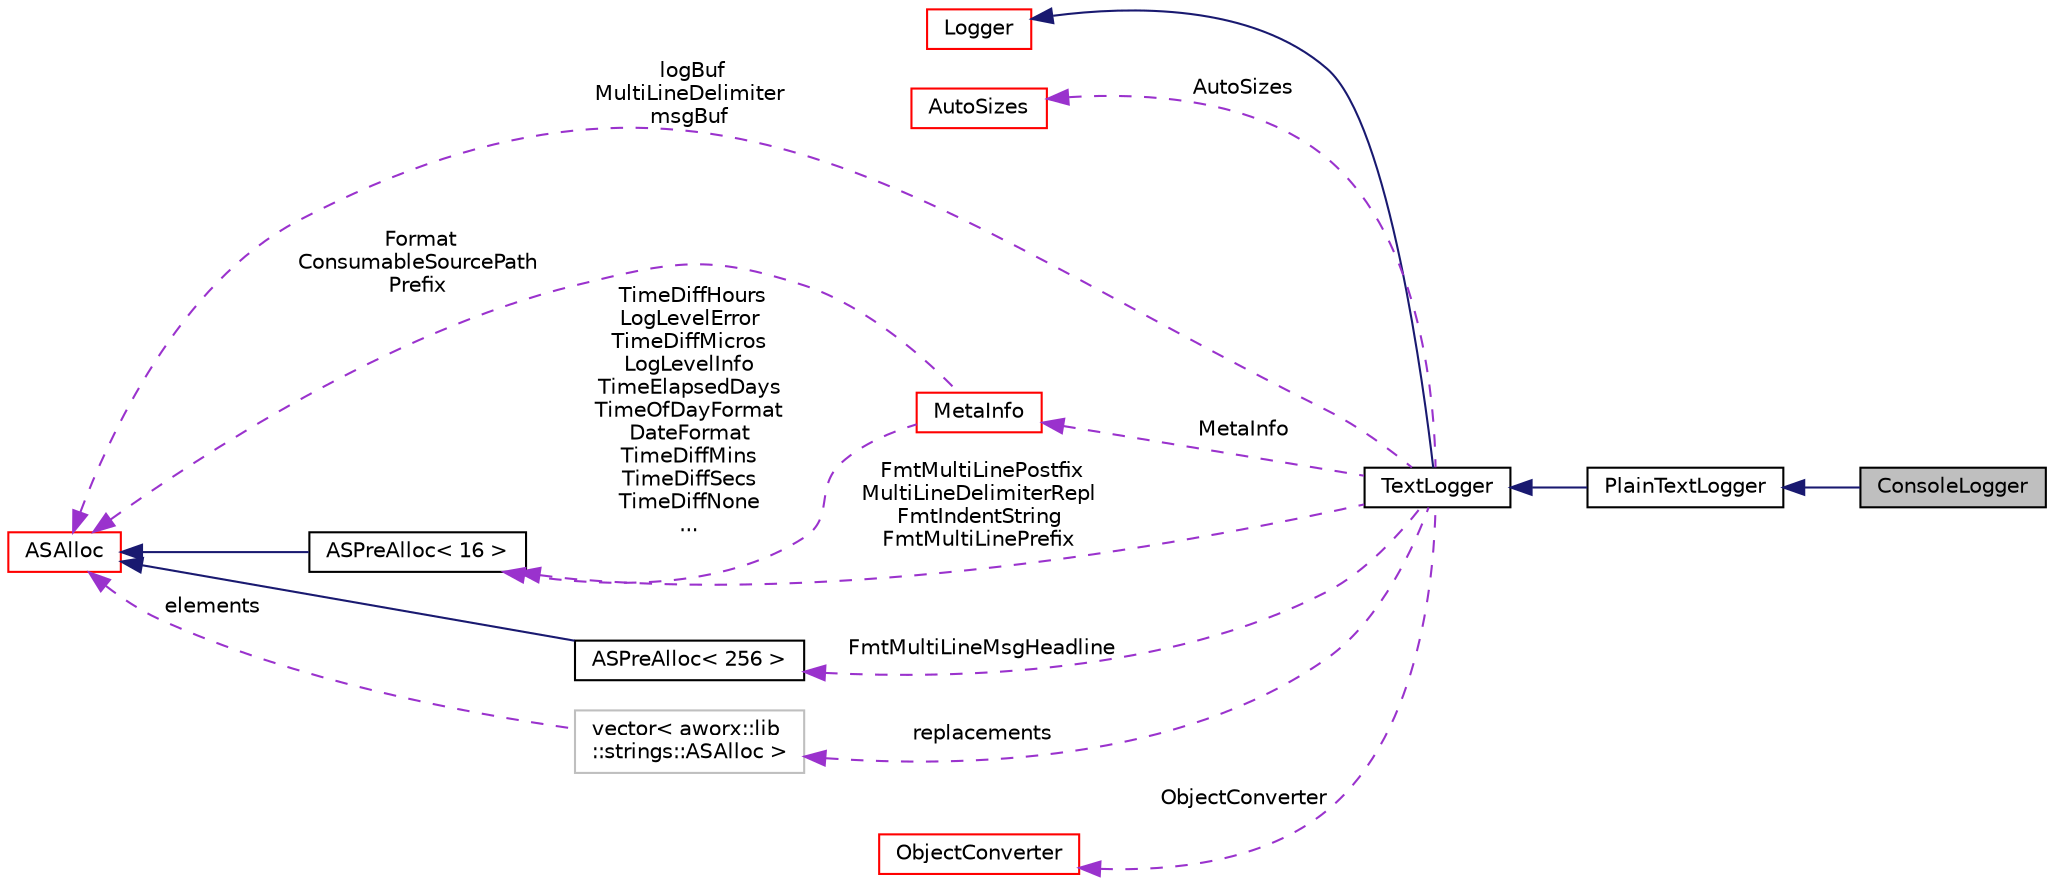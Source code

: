digraph "ConsoleLogger"
{
  edge [fontname="Helvetica",fontsize="10",labelfontname="Helvetica",labelfontsize="10"];
  node [fontname="Helvetica",fontsize="10",shape=record];
  rankdir="LR";
  Node1 [label="ConsoleLogger",height=0.2,width=0.4,color="black", fillcolor="grey75", style="filled", fontcolor="black"];
  Node2 -> Node1 [dir="back",color="midnightblue",fontsize="10",style="solid",fontname="Helvetica"];
  Node2 [label="PlainTextLogger",height=0.2,width=0.4,color="black", fillcolor="white", style="filled",URL="$classaworx_1_1lox_1_1core_1_1textlogger_1_1PlainTextLogger.html"];
  Node3 -> Node2 [dir="back",color="midnightblue",fontsize="10",style="solid",fontname="Helvetica"];
  Node3 [label="TextLogger",height=0.2,width=0.4,color="black", fillcolor="white", style="filled",URL="$classaworx_1_1lox_1_1core_1_1textlogger_1_1TextLogger.html"];
  Node4 -> Node3 [dir="back",color="midnightblue",fontsize="10",style="solid",fontname="Helvetica"];
  Node4 [label="Logger",height=0.2,width=0.4,color="red", fillcolor="white", style="filled",URL="$classaworx_1_1lox_1_1core_1_1Logger.html"];
  Node5 -> Node3 [dir="back",color="darkorchid3",fontsize="10",style="dashed",label=" AutoSizes" ,fontname="Helvetica"];
  Node5 [label="AutoSizes",height=0.2,width=0.4,color="red", fillcolor="white", style="filled",URL="$classaworx_1_1lox_1_1core_1_1textlogger_1_1AutoSizes.html"];
  Node6 -> Node3 [dir="back",color="darkorchid3",fontsize="10",style="dashed",label=" MetaInfo" ,fontname="Helvetica"];
  Node6 [label="MetaInfo",height=0.2,width=0.4,color="red", fillcolor="white", style="filled",URL="$classaworx_1_1lox_1_1core_1_1textlogger_1_1MetaInfo.html"];
  Node7 -> Node6 [dir="back",color="darkorchid3",fontsize="10",style="dashed",label=" TimeDiffHours\nLogLevelError\nTimeDiffMicros\nLogLevelInfo\nTimeElapsedDays\nTimeOfDayFormat\nDateFormat\nTimeDiffMins\nTimeDiffSecs\nTimeDiffNone\n..." ,fontname="Helvetica"];
  Node7 [label="ASPreAlloc\< 16 \>",height=0.2,width=0.4,color="black", fillcolor="white", style="filled",URL="$classaworx_1_1lib_1_1strings_1_1ASPreAlloc.html"];
  Node8 -> Node7 [dir="back",color="midnightblue",fontsize="10",style="solid",fontname="Helvetica"];
  Node8 [label="ASAlloc",height=0.2,width=0.4,color="red", fillcolor="white", style="filled",URL="$classaworx_1_1lib_1_1strings_1_1ASAlloc.html"];
  Node8 -> Node6 [dir="back",color="darkorchid3",fontsize="10",style="dashed",label=" Format\nConsumableSourcePath\lPrefix" ,fontname="Helvetica"];
  Node9 -> Node3 [dir="back",color="darkorchid3",fontsize="10",style="dashed",label=" FmtMultiLineMsgHeadline" ,fontname="Helvetica"];
  Node9 [label="ASPreAlloc\< 256 \>",height=0.2,width=0.4,color="black", fillcolor="white", style="filled",URL="$classaworx_1_1lib_1_1strings_1_1ASPreAlloc.html"];
  Node8 -> Node9 [dir="back",color="midnightblue",fontsize="10",style="solid",fontname="Helvetica"];
  Node7 -> Node3 [dir="back",color="darkorchid3",fontsize="10",style="dashed",label=" FmtMultiLinePostfix\nMultiLineDelimiterRepl\nFmtIndentString\nFmtMultiLinePrefix" ,fontname="Helvetica"];
  Node10 -> Node3 [dir="back",color="darkorchid3",fontsize="10",style="dashed",label=" replacements" ,fontname="Helvetica"];
  Node10 [label="vector\< aworx::lib\l::strings::ASAlloc \>",height=0.2,width=0.4,color="grey75", fillcolor="white", style="filled"];
  Node8 -> Node10 [dir="back",color="darkorchid3",fontsize="10",style="dashed",label=" elements" ,fontname="Helvetica"];
  Node8 -> Node3 [dir="back",color="darkorchid3",fontsize="10",style="dashed",label=" logBuf\nMultiLineDelimiter\nmsgBuf" ,fontname="Helvetica"];
  Node11 -> Node3 [dir="back",color="darkorchid3",fontsize="10",style="dashed",label=" ObjectConverter" ,fontname="Helvetica"];
  Node11 [label="ObjectConverter",height=0.2,width=0.4,color="red", fillcolor="white", style="filled",URL="$classaworx_1_1lox_1_1core_1_1textlogger_1_1ObjectConverter.html"];
}
